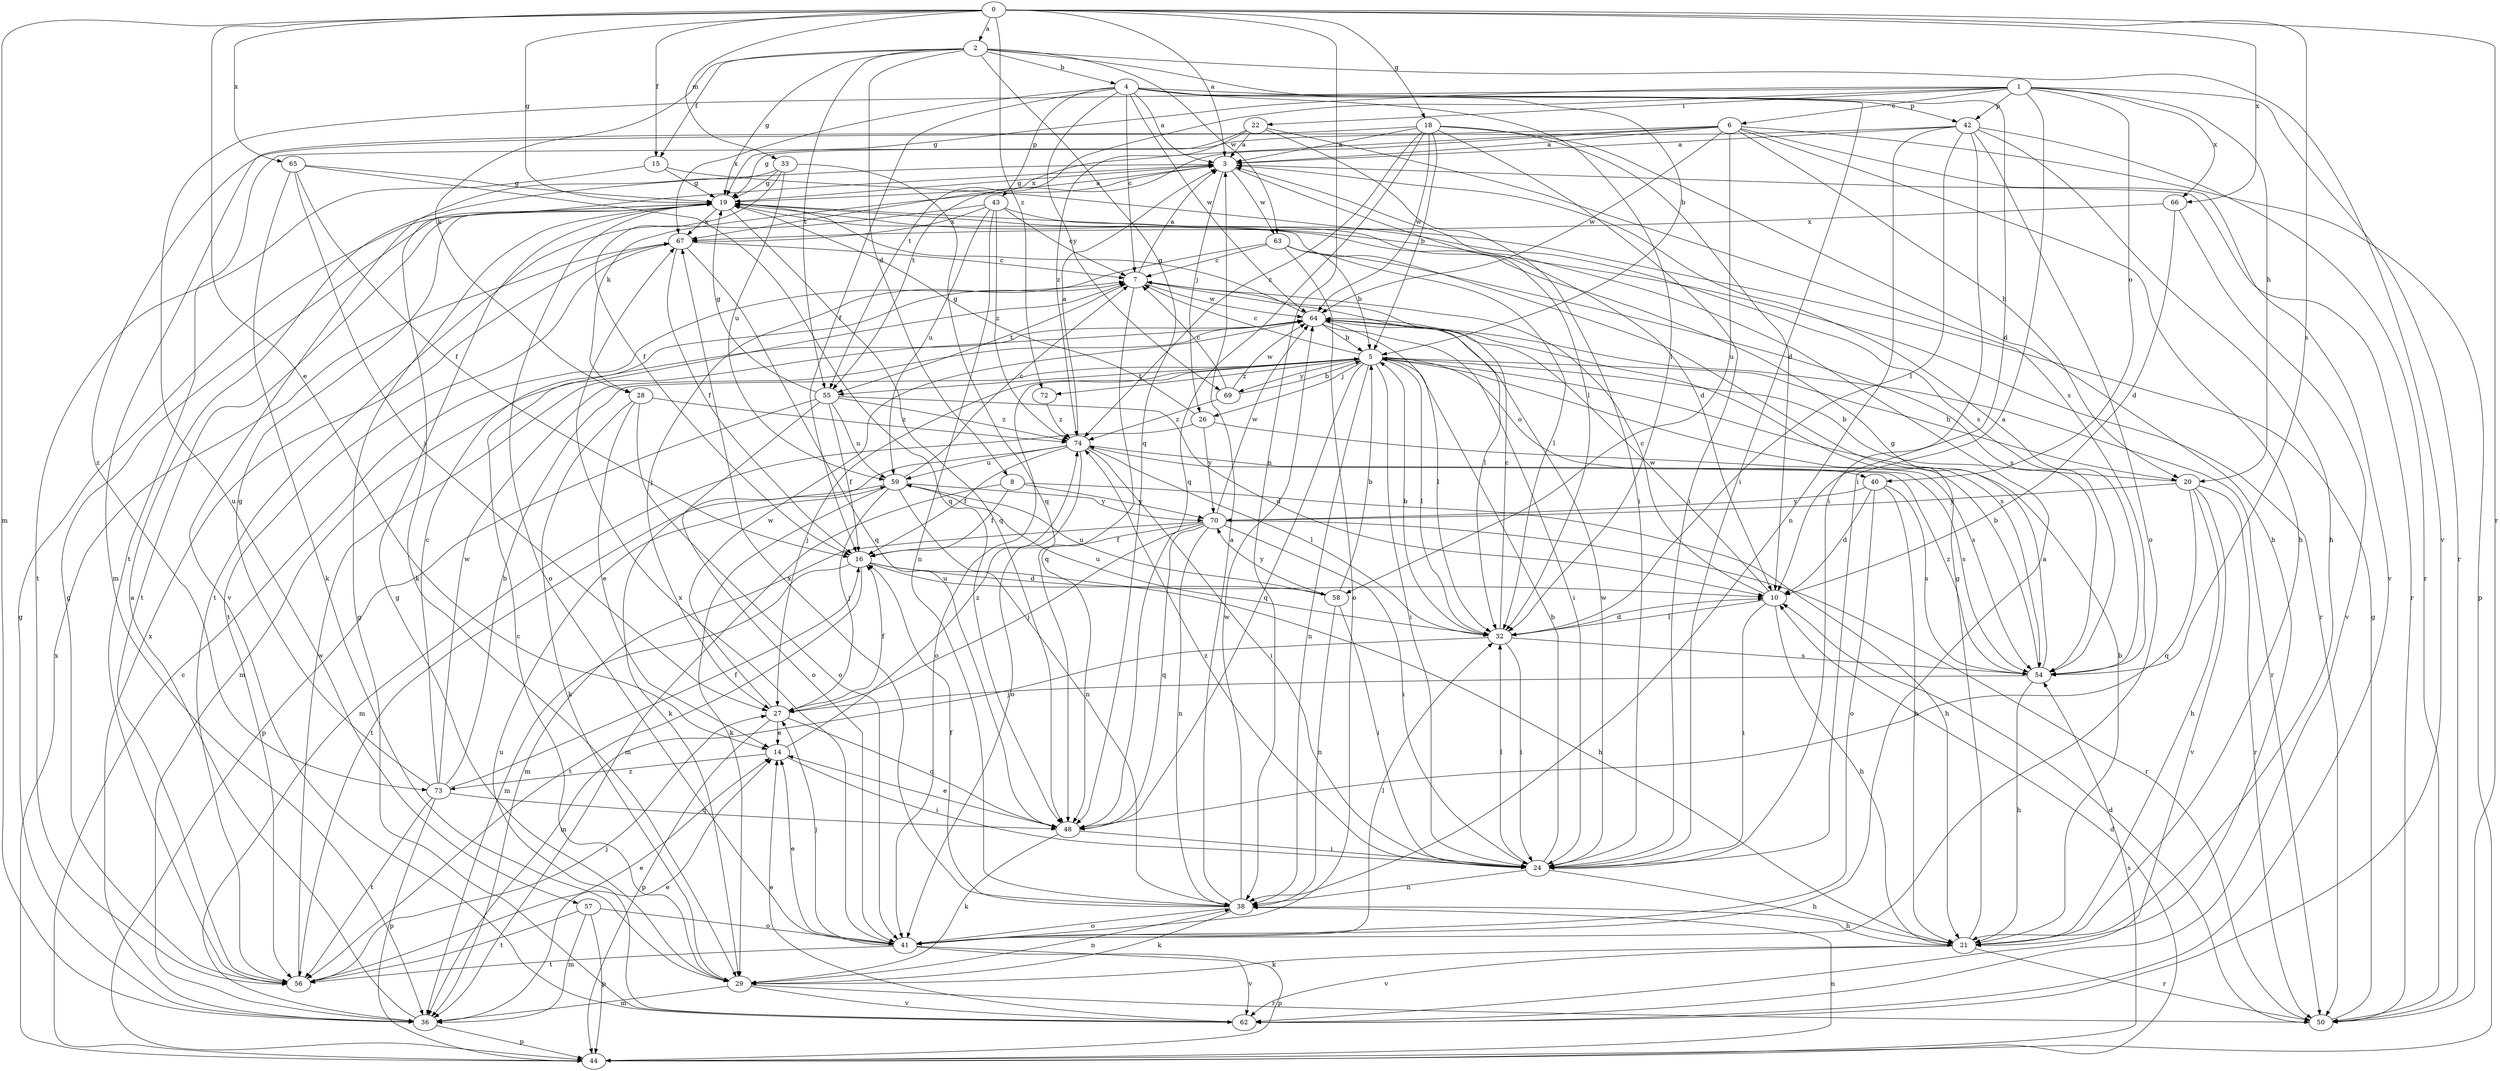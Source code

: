 strict digraph  {
0;
1;
2;
3;
4;
5;
6;
7;
8;
10;
14;
15;
16;
18;
19;
20;
21;
22;
24;
26;
27;
28;
29;
32;
33;
36;
38;
40;
41;
42;
43;
44;
48;
50;
54;
55;
56;
57;
58;
59;
62;
63;
64;
65;
66;
67;
69;
70;
72;
73;
74;
0 -> 2  [label=a];
0 -> 3  [label=a];
0 -> 14  [label=e];
0 -> 15  [label=f];
0 -> 18  [label=g];
0 -> 19  [label=g];
0 -> 33  [label=m];
0 -> 36  [label=m];
0 -> 38  [label=n];
0 -> 50  [label=r];
0 -> 54  [label=s];
0 -> 65  [label=x];
0 -> 66  [label=x];
0 -> 72  [label=z];
1 -> 6  [label=c];
1 -> 19  [label=g];
1 -> 20  [label=h];
1 -> 22  [label=i];
1 -> 24  [label=i];
1 -> 40  [label=o];
1 -> 42  [label=p];
1 -> 50  [label=r];
1 -> 55  [label=t];
1 -> 57  [label=u];
1 -> 66  [label=x];
2 -> 4  [label=b];
2 -> 5  [label=b];
2 -> 8  [label=d];
2 -> 15  [label=f];
2 -> 19  [label=g];
2 -> 28  [label=k];
2 -> 48  [label=q];
2 -> 55  [label=t];
2 -> 62  [label=v];
2 -> 63  [label=w];
3 -> 19  [label=g];
3 -> 26  [label=j];
3 -> 28  [label=k];
3 -> 29  [label=k];
3 -> 32  [label=l];
3 -> 50  [label=r];
3 -> 63  [label=w];
4 -> 3  [label=a];
4 -> 7  [label=c];
4 -> 10  [label=d];
4 -> 16  [label=f];
4 -> 24  [label=i];
4 -> 32  [label=l];
4 -> 42  [label=p];
4 -> 43  [label=p];
4 -> 64  [label=w];
4 -> 67  [label=x];
4 -> 69  [label=y];
5 -> 7  [label=c];
5 -> 20  [label=h];
5 -> 24  [label=i];
5 -> 26  [label=j];
5 -> 27  [label=j];
5 -> 32  [label=l];
5 -> 38  [label=n];
5 -> 40  [label=o];
5 -> 41  [label=o];
5 -> 48  [label=q];
5 -> 55  [label=t];
5 -> 69  [label=y];
5 -> 72  [label=z];
6 -> 3  [label=a];
6 -> 20  [label=h];
6 -> 21  [label=h];
6 -> 44  [label=p];
6 -> 55  [label=t];
6 -> 58  [label=u];
6 -> 62  [label=v];
6 -> 64  [label=w];
6 -> 67  [label=x];
6 -> 73  [label=z];
7 -> 3  [label=a];
7 -> 32  [label=l];
7 -> 48  [label=q];
7 -> 55  [label=t];
7 -> 64  [label=w];
8 -> 16  [label=f];
8 -> 21  [label=h];
8 -> 36  [label=m];
8 -> 70  [label=y];
10 -> 7  [label=c];
10 -> 21  [label=h];
10 -> 24  [label=i];
10 -> 32  [label=l];
10 -> 64  [label=w];
14 -> 24  [label=i];
14 -> 73  [label=z];
14 -> 74  [label=z];
15 -> 19  [label=g];
15 -> 54  [label=s];
15 -> 56  [label=t];
16 -> 10  [label=d];
16 -> 21  [label=h];
16 -> 36  [label=m];
16 -> 56  [label=t];
16 -> 58  [label=u];
18 -> 3  [label=a];
18 -> 5  [label=b];
18 -> 10  [label=d];
18 -> 21  [label=h];
18 -> 24  [label=i];
18 -> 36  [label=m];
18 -> 48  [label=q];
18 -> 64  [label=w];
18 -> 74  [label=z];
19 -> 3  [label=a];
19 -> 41  [label=o];
19 -> 48  [label=q];
19 -> 50  [label=r];
19 -> 56  [label=t];
19 -> 67  [label=x];
20 -> 5  [label=b];
20 -> 21  [label=h];
20 -> 48  [label=q];
20 -> 50  [label=r];
20 -> 62  [label=v];
20 -> 70  [label=y];
21 -> 5  [label=b];
21 -> 19  [label=g];
21 -> 29  [label=k];
21 -> 50  [label=r];
21 -> 62  [label=v];
22 -> 3  [label=a];
22 -> 19  [label=g];
22 -> 24  [label=i];
22 -> 54  [label=s];
22 -> 74  [label=z];
24 -> 5  [label=b];
24 -> 21  [label=h];
24 -> 32  [label=l];
24 -> 38  [label=n];
24 -> 64  [label=w];
24 -> 74  [label=z];
26 -> 19  [label=g];
26 -> 36  [label=m];
26 -> 54  [label=s];
26 -> 70  [label=y];
27 -> 14  [label=e];
27 -> 16  [label=f];
27 -> 44  [label=p];
27 -> 48  [label=q];
27 -> 64  [label=w];
28 -> 14  [label=e];
28 -> 29  [label=k];
28 -> 41  [label=o];
28 -> 74  [label=z];
29 -> 7  [label=c];
29 -> 19  [label=g];
29 -> 36  [label=m];
29 -> 38  [label=n];
29 -> 50  [label=r];
29 -> 62  [label=v];
32 -> 5  [label=b];
32 -> 7  [label=c];
32 -> 10  [label=d];
32 -> 24  [label=i];
32 -> 36  [label=m];
32 -> 54  [label=s];
32 -> 59  [label=u];
33 -> 16  [label=f];
33 -> 19  [label=g];
33 -> 48  [label=q];
33 -> 59  [label=u];
33 -> 62  [label=v];
36 -> 3  [label=a];
36 -> 14  [label=e];
36 -> 19  [label=g];
36 -> 44  [label=p];
36 -> 67  [label=x];
38 -> 3  [label=a];
38 -> 16  [label=f];
38 -> 21  [label=h];
38 -> 29  [label=k];
38 -> 41  [label=o];
38 -> 64  [label=w];
38 -> 67  [label=x];
40 -> 10  [label=d];
40 -> 21  [label=h];
40 -> 41  [label=o];
40 -> 54  [label=s];
40 -> 70  [label=y];
41 -> 3  [label=a];
41 -> 14  [label=e];
41 -> 27  [label=j];
41 -> 32  [label=l];
41 -> 44  [label=p];
41 -> 56  [label=t];
41 -> 62  [label=v];
41 -> 67  [label=x];
42 -> 3  [label=a];
42 -> 21  [label=h];
42 -> 24  [label=i];
42 -> 32  [label=l];
42 -> 38  [label=n];
42 -> 41  [label=o];
42 -> 50  [label=r];
42 -> 56  [label=t];
43 -> 7  [label=c];
43 -> 10  [label=d];
43 -> 38  [label=n];
43 -> 56  [label=t];
43 -> 59  [label=u];
43 -> 67  [label=x];
43 -> 74  [label=z];
44 -> 7  [label=c];
44 -> 10  [label=d];
44 -> 38  [label=n];
44 -> 54  [label=s];
44 -> 67  [label=x];
48 -> 14  [label=e];
48 -> 24  [label=i];
48 -> 29  [label=k];
50 -> 10  [label=d];
50 -> 19  [label=g];
54 -> 3  [label=a];
54 -> 5  [label=b];
54 -> 19  [label=g];
54 -> 21  [label=h];
54 -> 27  [label=j];
54 -> 74  [label=z];
55 -> 10  [label=d];
55 -> 16  [label=f];
55 -> 19  [label=g];
55 -> 41  [label=o];
55 -> 44  [label=p];
55 -> 59  [label=u];
55 -> 74  [label=z];
56 -> 14  [label=e];
56 -> 19  [label=g];
56 -> 27  [label=j];
56 -> 64  [label=w];
57 -> 36  [label=m];
57 -> 41  [label=o];
57 -> 44  [label=p];
57 -> 56  [label=t];
58 -> 5  [label=b];
58 -> 24  [label=i];
58 -> 38  [label=n];
58 -> 59  [label=u];
58 -> 70  [label=y];
59 -> 7  [label=c];
59 -> 27  [label=j];
59 -> 29  [label=k];
59 -> 38  [label=n];
59 -> 56  [label=t];
59 -> 70  [label=y];
62 -> 14  [label=e];
62 -> 19  [label=g];
62 -> 59  [label=u];
63 -> 5  [label=b];
63 -> 7  [label=c];
63 -> 27  [label=j];
63 -> 32  [label=l];
63 -> 41  [label=o];
63 -> 54  [label=s];
64 -> 5  [label=b];
64 -> 19  [label=g];
64 -> 24  [label=i];
64 -> 32  [label=l];
64 -> 36  [label=m];
64 -> 50  [label=r];
64 -> 54  [label=s];
65 -> 16  [label=f];
65 -> 19  [label=g];
65 -> 27  [label=j];
65 -> 29  [label=k];
65 -> 48  [label=q];
66 -> 10  [label=d];
66 -> 62  [label=v];
66 -> 67  [label=x];
67 -> 7  [label=c];
67 -> 16  [label=f];
67 -> 48  [label=q];
67 -> 56  [label=t];
69 -> 5  [label=b];
69 -> 7  [label=c];
69 -> 64  [label=w];
69 -> 74  [label=z];
70 -> 16  [label=f];
70 -> 24  [label=i];
70 -> 27  [label=j];
70 -> 36  [label=m];
70 -> 38  [label=n];
70 -> 48  [label=q];
70 -> 50  [label=r];
70 -> 64  [label=w];
72 -> 74  [label=z];
73 -> 5  [label=b];
73 -> 7  [label=c];
73 -> 16  [label=f];
73 -> 19  [label=g];
73 -> 44  [label=p];
73 -> 48  [label=q];
73 -> 56  [label=t];
73 -> 64  [label=w];
74 -> 3  [label=a];
74 -> 16  [label=f];
74 -> 24  [label=i];
74 -> 29  [label=k];
74 -> 32  [label=l];
74 -> 41  [label=o];
74 -> 54  [label=s];
74 -> 59  [label=u];
}
